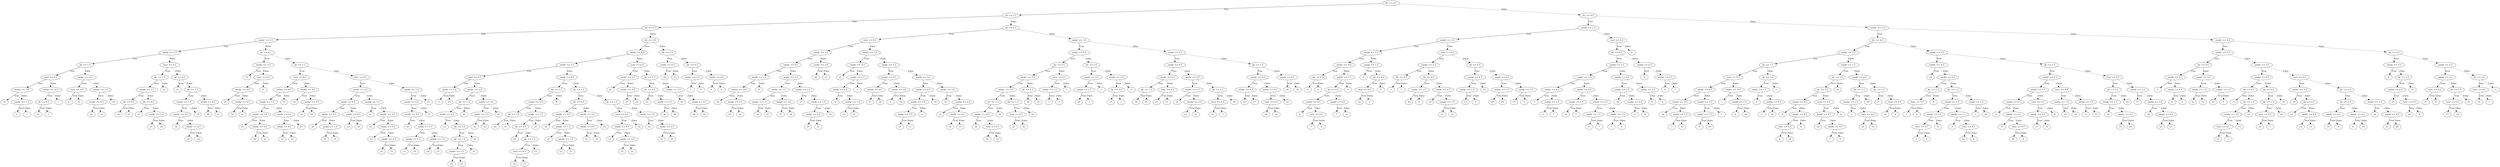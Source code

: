 digraph {
0 [label="dx' <= 3.5"];
1 [label="dx' <= 2.5"];
2 [label="dy' <= 0.5"];
3 [label="seedy' <= 2.5"];
4 [label="seedx' <= 2.5"];
5 [label="dx' <= 1.5"];
6 [label="turn' <= 0.5"];
7 [label="seedx' <= 1.0"];
8 [label="32"];
7 -> 8 [label="True"];
9 [label="seedy' <= 1.5"];
10 [label="2"];
9 -> 10 [label="True"];
11 [label="1"];
9 -> 11 [style="dashed", label="False"];
7 -> 9 [style="dashed", label="False"];
6 -> 7 [label="True"];
12 [label="seedx' <= -0.5"];
13 [label="dx' <= 0.5"];
14 [label="21"];
13 -> 14 [label="True"];
15 [label="1"];
13 -> 15 [style="dashed", label="False"];
12 -> 13 [label="True"];
16 [label="1"];
12 -> 16 [style="dashed", label="False"];
6 -> 12 [style="dashed", label="False"];
5 -> 6 [label="True"];
17 [label="seedx' <= -0.5"];
18 [label="turn' <= 0.5"];
19 [label="2"];
18 -> 19 [label="True"];
20 [label="21"];
18 -> 20 [style="dashed", label="False"];
17 -> 18 [label="True"];
21 [label="seedx' <= 1.5"];
22 [label="seedx' <= 0.5"];
23 [label="25"];
22 -> 23 [label="True"];
24 [label="23"];
22 -> 24 [style="dashed", label="False"];
21 -> 22 [label="True"];
25 [label="25"];
21 -> 25 [style="dashed", label="False"];
17 -> 21 [style="dashed", label="False"];
5 -> 17 [style="dashed", label="False"];
4 -> 5 [label="True"];
26 [label="turn' <= 0.5"];
27 [label="dx' <= 1.5"];
28 [label="seedx' <= 3.5"];
29 [label="dx' <= 0.5"];
30 [label="22"];
29 -> 30 [label="True"];
31 [label="21"];
29 -> 31 [style="dashed", label="False"];
28 -> 29 [label="True"];
32 [label="dx' <= 0.5"];
33 [label="21"];
32 -> 33 [label="True"];
34 [label="seedy' <= 1.5"];
35 [label="21"];
34 -> 35 [label="True"];
36 [label="24"];
34 -> 36 [style="dashed", label="False"];
32 -> 34 [style="dashed", label="False"];
28 -> 32 [style="dashed", label="False"];
27 -> 28 [label="True"];
37 [label="22"];
27 -> 37 [style="dashed", label="False"];
26 -> 27 [label="True"];
38 [label="dx' <= 0.5"];
39 [label="21"];
38 -> 39 [label="True"];
40 [label="dx' <= 1.5"];
41 [label="seedy' <= 1.5"];
42 [label="seedx' <= 3.5"];
43 [label="32"];
42 -> 43 [label="True"];
44 [label="seedx' <= 4.5"];
45 [label="23"];
44 -> 45 [label="True"];
46 [label="32"];
44 -> 46 [style="dashed", label="False"];
42 -> 44 [style="dashed", label="False"];
41 -> 42 [label="True"];
47 [label="23"];
41 -> 47 [style="dashed", label="False"];
40 -> 41 [label="True"];
48 [label="seedx' <= 4.5"];
49 [label="28"];
48 -> 49 [label="True"];
50 [label="21"];
48 -> 50 [style="dashed", label="False"];
40 -> 48 [style="dashed", label="False"];
38 -> 40 [style="dashed", label="False"];
26 -> 38 [style="dashed", label="False"];
4 -> 26 [style="dashed", label="False"];
3 -> 4 [label="True"];
51 [label="dx' <= 0.5"];
52 [label="seedx' <= 3.5"];
53 [label="21"];
52 -> 53 [label="True"];
54 [label="turn' <= 0.5"];
55 [label="seedy' <= 3.5"];
56 [label="21"];
55 -> 56 [label="True"];
57 [label="seedy' <= 4.5"];
58 [label="22"];
57 -> 58 [label="True"];
59 [label="21"];
57 -> 59 [style="dashed", label="False"];
55 -> 57 [style="dashed", label="False"];
54 -> 55 [label="True"];
60 [label="21"];
54 -> 60 [style="dashed", label="False"];
52 -> 54 [style="dashed", label="False"];
51 -> 52 [label="True"];
61 [label="dx' <= 1.5"];
62 [label="turn' <= 0.5"];
63 [label="seedx' <= 4.5"];
64 [label="seedy' <= 3.5"];
65 [label="seedx' <= 1.0"];
66 [label="23"];
65 -> 66 [label="True"];
67 [label="seedx' <= 3.0"];
68 [label="28"];
67 -> 68 [label="True"];
69 [label="23"];
67 -> 69 [style="dashed", label="False"];
65 -> 67 [style="dashed", label="False"];
64 -> 65 [label="True"];
70 [label="seedx' <= 3.5"];
71 [label="seedy' <= 4.5"];
72 [label="23"];
71 -> 72 [label="True"];
73 [label="21"];
71 -> 73 [style="dashed", label="False"];
70 -> 71 [label="True"];
74 [label="21"];
70 -> 74 [style="dashed", label="False"];
64 -> 70 [style="dashed", label="False"];
63 -> 64 [label="True"];
75 [label="21"];
63 -> 75 [style="dashed", label="False"];
62 -> 63 [label="True"];
76 [label="seedx' <= 4.5"];
77 [label="22"];
76 -> 77 [label="True"];
78 [label="seedy' <= 3.5"];
79 [label="23"];
78 -> 79 [label="True"];
80 [label="22"];
78 -> 80 [style="dashed", label="False"];
76 -> 78 [style="dashed", label="False"];
62 -> 76 [style="dashed", label="False"];
61 -> 62 [label="True"];
81 [label="turn' <= 0.5"];
82 [label="seedx' <= 2.5"];
83 [label="seedy' <= 4.5"];
84 [label="seedx' <= 0.5"];
85 [label="28"];
84 -> 85 [label="True"];
86 [label="seedx' <= 1.5"];
87 [label="23"];
86 -> 87 [label="True"];
88 [label="21"];
86 -> 88 [style="dashed", label="False"];
84 -> 86 [style="dashed", label="False"];
83 -> 84 [label="True"];
89 [label="seedx' <= 0.5"];
90 [label="22"];
89 -> 90 [label="True"];
91 [label="32"];
89 -> 91 [style="dashed", label="False"];
83 -> 89 [style="dashed", label="False"];
82 -> 83 [label="True"];
92 [label="seedx' <= 3.5"];
93 [label="21"];
92 -> 93 [label="True"];
94 [label="seedx' <= 4.5"];
95 [label="22"];
94 -> 95 [label="True"];
96 [label="seedy' <= 3.5"];
97 [label="21"];
96 -> 97 [label="True"];
98 [label="seedy' <= 4.5"];
99 [label="22"];
98 -> 99 [label="True"];
100 [label="23"];
98 -> 100 [style="dashed", label="False"];
96 -> 98 [style="dashed", label="False"];
94 -> 96 [style="dashed", label="False"];
92 -> 94 [style="dashed", label="False"];
82 -> 92 [style="dashed", label="False"];
81 -> 82 [label="True"];
101 [label="seedx' <= 3.5"];
102 [label="seedy' <= 4.5"];
103 [label="seedx' <= 0.5"];
104 [label="21"];
103 -> 104 [label="True"];
105 [label="seedy' <= 3.5"];
106 [label="seedx' <= 1.5"];
107 [label="21"];
106 -> 107 [label="True"];
108 [label="16"];
106 -> 108 [style="dashed", label="False"];
105 -> 106 [label="True"];
109 [label="seedx' <= 1.5"];
110 [label="16"];
109 -> 110 [label="True"];
111 [label="21"];
109 -> 111 [style="dashed", label="False"];
105 -> 109 [style="dashed", label="False"];
103 -> 105 [style="dashed", label="False"];
102 -> 103 [label="True"];
112 [label="21"];
102 -> 112 [style="dashed", label="False"];
101 -> 102 [label="True"];
113 [label="21"];
101 -> 113 [style="dashed", label="False"];
81 -> 101 [style="dashed", label="False"];
61 -> 81 [style="dashed", label="False"];
51 -> 61 [style="dashed", label="False"];
3 -> 51 [style="dashed", label="False"];
2 -> 3 [label="True"];
114 [label="dy' <= 3.0"];
115 [label="seedx' <= 4.5"];
116 [label="seedy' <= 3.5"];
117 [label="turn' <= 0.5"];
118 [label="seedx' <= 1.0"];
119 [label="3"];
118 -> 119 [label="True"];
120 [label="21"];
118 -> 120 [style="dashed", label="False"];
117 -> 118 [label="True"];
121 [label="seedy' <= 2.5"];
122 [label="dx' <= 1.5"];
123 [label="seedx' <= 2.5"];
124 [label="32"];
123 -> 124 [label="True"];
125 [label="dx' <= 0.5"];
126 [label="dy' <= 1.5"];
127 [label="seedx' <= 3.5"];
128 [label="32"];
127 -> 128 [label="True"];
129 [label="23"];
127 -> 129 [style="dashed", label="False"];
126 -> 127 [label="True"];
130 [label="23"];
126 -> 130 [style="dashed", label="False"];
125 -> 126 [label="True"];
131 [label="32"];
125 -> 131 [style="dashed", label="False"];
123 -> 125 [style="dashed", label="False"];
122 -> 123 [label="True"];
132 [label="21"];
122 -> 132 [style="dashed", label="False"];
121 -> 122 [label="True"];
133 [label="seedx' <= 3.5"];
134 [label="seedx' <= 2.5"];
135 [label="32"];
134 -> 135 [label="True"];
136 [label="22"];
134 -> 136 [style="dashed", label="False"];
133 -> 134 [label="True"];
137 [label="32"];
133 -> 137 [style="dashed", label="False"];
121 -> 133 [style="dashed", label="False"];
117 -> 121 [style="dashed", label="False"];
116 -> 117 [label="True"];
138 [label="seedy' <= 4.5"];
139 [label="dy' <= 1.5"];
140 [label="seedx' <= 0.5"];
141 [label="dx' <= 1.0"];
142 [label="22"];
141 -> 142 [label="True"];
143 [label="31"];
141 -> 143 [style="dashed", label="False"];
140 -> 141 [label="True"];
144 [label="seedx' <= 1.5"];
145 [label="dx' <= 0.5"];
146 [label="22"];
145 -> 146 [label="True"];
147 [label="dx' <= 1.5"];
148 [label="turn' <= 0.5"];
149 [label="22"];
148 -> 149 [label="True"];
150 [label="27"];
148 -> 150 [style="dashed", label="False"];
147 -> 148 [label="True"];
151 [label="22"];
147 -> 151 [style="dashed", label="False"];
145 -> 147 [style="dashed", label="False"];
144 -> 145 [label="True"];
152 [label="22"];
144 -> 152 [style="dashed", label="False"];
140 -> 144 [style="dashed", label="False"];
139 -> 140 [label="True"];
153 [label="32"];
139 -> 153 [style="dashed", label="False"];
138 -> 139 [label="True"];
154 [label="dx' <= 1.5"];
155 [label="dx' <= 0.5"];
156 [label="seedx' <= 0.5"];
157 [label="32"];
156 -> 157 [label="True"];
158 [label="seedx' <= 1.5"];
159 [label="21"];
158 -> 159 [label="True"];
160 [label="seedx' <= 2.5"];
161 [label="22"];
160 -> 161 [label="True"];
162 [label="21"];
160 -> 162 [style="dashed", label="False"];
158 -> 160 [style="dashed", label="False"];
156 -> 158 [style="dashed", label="False"];
155 -> 156 [label="True"];
163 [label="seedx' <= 2.0"];
164 [label="seedx' <= 0.5"];
165 [label="32"];
164 -> 165 [label="True"];
166 [label="23"];
164 -> 166 [style="dashed", label="False"];
163 -> 164 [label="True"];
167 [label="32"];
163 -> 167 [style="dashed", label="False"];
155 -> 163 [style="dashed", label="False"];
154 -> 155 [label="True"];
168 [label="dy' <= 1.5"];
169 [label="turn' <= 0.5"];
170 [label="seedx' <= 0.5"];
171 [label="21"];
170 -> 171 [label="True"];
172 [label="seedx' <= 3.5"];
173 [label="22"];
172 -> 173 [label="True"];
174 [label="21"];
172 -> 174 [style="dashed", label="False"];
170 -> 172 [style="dashed", label="False"];
169 -> 170 [label="True"];
175 [label="22"];
169 -> 175 [style="dashed", label="False"];
168 -> 169 [label="True"];
176 [label="seedx' <= 2.0"];
177 [label="22"];
176 -> 177 [label="True"];
178 [label="seedx' <= 3.5"];
179 [label="32"];
178 -> 179 [label="True"];
180 [label="23"];
178 -> 180 [style="dashed", label="False"];
176 -> 178 [style="dashed", label="False"];
168 -> 176 [style="dashed", label="False"];
154 -> 168 [style="dashed", label="False"];
138 -> 154 [style="dashed", label="False"];
116 -> 138 [style="dashed", label="False"];
115 -> 116 [label="True"];
181 [label="turn' <= 0.5"];
182 [label="seedy' <= 2.5"];
183 [label="21"];
182 -> 183 [label="True"];
184 [label="seedy' <= 4.0"];
185 [label="31"];
184 -> 185 [label="True"];
186 [label="23"];
184 -> 186 [style="dashed", label="False"];
182 -> 184 [style="dashed", label="False"];
181 -> 182 [label="True"];
187 [label="dx' <= 1.5"];
188 [label="dx' <= 0.5"];
189 [label="21"];
188 -> 189 [label="True"];
190 [label="seedy' <= 3.5"];
191 [label="30"];
190 -> 191 [label="True"];
192 [label="28"];
190 -> 192 [style="dashed", label="False"];
188 -> 190 [style="dashed", label="False"];
187 -> 188 [label="True"];
193 [label="seedy' <= 3.5"];
194 [label="22"];
193 -> 194 [label="True"];
195 [label="seedy' <= 4.5"];
196 [label="28"];
195 -> 196 [label="True"];
197 [label="22"];
195 -> 197 [style="dashed", label="False"];
193 -> 195 [style="dashed", label="False"];
187 -> 193 [style="dashed", label="False"];
181 -> 187 [style="dashed", label="False"];
115 -> 181 [style="dashed", label="False"];
114 -> 115 [label="True"];
198 [label="dx' <= 1.5"];
199 [label="seedx' <= 0.5"];
200 [label="10"];
199 -> 200 [label="True"];
201 [label="4"];
199 -> 201 [style="dashed", label="False"];
198 -> 199 [label="True"];
202 [label="dy' <= 4.5"];
203 [label="seedy' <= 1.5"];
204 [label="3"];
203 -> 204 [label="True"];
205 [label="4"];
203 -> 205 [style="dashed", label="False"];
202 -> 203 [label="True"];
206 [label="seedx' <= 0.5"];
207 [label="6"];
206 -> 207 [label="True"];
208 [label="4"];
206 -> 208 [style="dashed", label="False"];
202 -> 206 [style="dashed", label="False"];
198 -> 202 [style="dashed", label="False"];
114 -> 198 [style="dashed", label="False"];
2 -> 114 [style="dashed", label="False"];
1 -> 2 [label="True"];
209 [label="dy' <= 0.5"];
210 [label="turn' <= 0.5"];
211 [label="seedx' <= 3.5"];
212 [label="seedx' <= 0.5"];
213 [label="seedy' <= 2.5"];
214 [label="seedx' <= -0.5"];
215 [label="32"];
214 -> 215 [label="True"];
216 [label="seedy' <= 1.5"];
217 [label="25"];
216 -> 217 [label="True"];
218 [label="32"];
216 -> 218 [style="dashed", label="False"];
214 -> 216 [style="dashed", label="False"];
213 -> 214 [label="True"];
219 [label="21"];
213 -> 219 [style="dashed", label="False"];
212 -> 213 [label="True"];
220 [label="seedy' <= 3.5"];
221 [label="seedx' <= 1.5"];
222 [label="seedy' <= 1.5"];
223 [label="16"];
222 -> 223 [label="True"];
224 [label="21"];
222 -> 224 [style="dashed", label="False"];
221 -> 222 [label="True"];
225 [label="seedy' <= 2.0"];
226 [label="27"];
225 -> 226 [label="True"];
227 [label="16"];
225 -> 227 [style="dashed", label="False"];
221 -> 225 [style="dashed", label="False"];
220 -> 221 [label="True"];
228 [label="seedx' <= 1.5"];
229 [label="13"];
228 -> 229 [label="True"];
230 [label="seedx' <= 2.5"];
231 [label="seedy' <= 4.5"];
232 [label="25"];
231 -> 232 [label="True"];
233 [label="21"];
231 -> 233 [style="dashed", label="False"];
230 -> 231 [label="True"];
234 [label="21"];
230 -> 234 [style="dashed", label="False"];
228 -> 230 [style="dashed", label="False"];
220 -> 228 [style="dashed", label="False"];
212 -> 220 [style="dashed", label="False"];
211 -> 212 [label="True"];
235 [label="seedy' <= 3.0"];
236 [label="29"];
235 -> 236 [label="True"];
237 [label="23"];
235 -> 237 [style="dashed", label="False"];
211 -> 235 [style="dashed", label="False"];
210 -> 211 [label="True"];
238 [label="seedy' <= 1.5"];
239 [label="seedx' <= -0.5"];
240 [label="4"];
239 -> 240 [label="True"];
241 [label="seedx' <= 2.5"];
242 [label="seedx' <= 0.5"];
243 [label="6"];
242 -> 243 [label="True"];
244 [label="seedx' <= 1.5"];
245 [label="13"];
244 -> 245 [label="True"];
246 [label="6"];
244 -> 246 [style="dashed", label="False"];
242 -> 244 [style="dashed", label="False"];
241 -> 242 [label="True"];
247 [label="1"];
241 -> 247 [style="dashed", label="False"];
239 -> 241 [style="dashed", label="False"];
238 -> 239 [label="True"];
248 [label="seedy' <= 2.5"];
249 [label="seedx' <= 1.5"];
250 [label="seedx' <= 0.5"];
251 [label="11"];
250 -> 251 [label="True"];
252 [label="16"];
250 -> 252 [style="dashed", label="False"];
249 -> 250 [label="True"];
253 [label="seedx' <= 3.0"];
254 [label="1"];
253 -> 254 [label="True"];
255 [label="10"];
253 -> 255 [style="dashed", label="False"];
249 -> 253 [style="dashed", label="False"];
248 -> 249 [label="True"];
256 [label="seedx' <= 3.5"];
257 [label="seedy' <= 4.5"];
258 [label="seedx' <= 0.5"];
259 [label="seedy' <= 3.5"];
260 [label="10"];
259 -> 260 [label="True"];
261 [label="11"];
259 -> 261 [style="dashed", label="False"];
258 -> 259 [label="True"];
262 [label="11"];
258 -> 262 [style="dashed", label="False"];
257 -> 258 [label="True"];
263 [label="10"];
257 -> 263 [style="dashed", label="False"];
256 -> 257 [label="True"];
264 [label="seedy' <= 3.5"];
265 [label="12"];
264 -> 265 [label="True"];
266 [label="seedx' <= 4.5"];
267 [label="11"];
266 -> 267 [label="True"];
268 [label="seedy' <= 4.5"];
269 [label="10"];
268 -> 269 [label="True"];
270 [label="11"];
268 -> 270 [style="dashed", label="False"];
266 -> 268 [style="dashed", label="False"];
264 -> 266 [style="dashed", label="False"];
256 -> 264 [style="dashed", label="False"];
248 -> 256 [style="dashed", label="False"];
238 -> 248 [style="dashed", label="False"];
210 -> 238 [style="dashed", label="False"];
209 -> 210 [label="True"];
271 [label="seedy' <= 3.5"];
272 [label="seedx' <= 0.5"];
273 [label="dy' <= 2.5"];
274 [label="seedy' <= 2.5"];
275 [label="seedy' <= 1.5"];
276 [label="dy' <= 1.5"];
277 [label="seedx' <= -0.5"];
278 [label="22"];
277 -> 278 [label="True"];
279 [label="turn' <= 0.5"];
280 [label="22"];
279 -> 280 [label="True"];
281 [label="11"];
279 -> 281 [style="dashed", label="False"];
277 -> 279 [style="dashed", label="False"];
276 -> 277 [label="True"];
282 [label="22"];
276 -> 282 [style="dashed", label="False"];
275 -> 276 [label="True"];
283 [label="dy' <= 1.5"];
284 [label="turn' <= 0.5"];
285 [label="22"];
284 -> 285 [label="True"];
286 [label="21"];
284 -> 286 [style="dashed", label="False"];
283 -> 284 [label="True"];
287 [label="22"];
283 -> 287 [style="dashed", label="False"];
275 -> 283 [style="dashed", label="False"];
274 -> 275 [label="True"];
288 [label="dy' <= 1.5"];
289 [label="20"];
288 -> 289 [label="True"];
290 [label="22"];
288 -> 290 [style="dashed", label="False"];
274 -> 288 [style="dashed", label="False"];
273 -> 274 [label="True"];
291 [label="turn' <= 0.5"];
292 [label="seedy' <= 1.5"];
293 [label="3"];
292 -> 293 [label="True"];
294 [label="1"];
292 -> 294 [style="dashed", label="False"];
291 -> 292 [label="True"];
295 [label="1"];
291 -> 295 [style="dashed", label="False"];
273 -> 291 [style="dashed", label="False"];
272 -> 273 [label="True"];
296 [label="dy' <= 2.0"];
297 [label="seedy' <= 1.5"];
298 [label="seedx' <= 1.5"];
299 [label="20"];
298 -> 299 [label="True"];
300 [label="1"];
298 -> 300 [style="dashed", label="False"];
297 -> 298 [label="True"];
301 [label="1"];
297 -> 301 [style="dashed", label="False"];
296 -> 297 [label="True"];
302 [label="seedy' <= 1.5"];
303 [label="dy' <= 3.5"];
304 [label="13"];
303 -> 304 [label="True"];
305 [label="1"];
303 -> 305 [style="dashed", label="False"];
302 -> 303 [label="True"];
306 [label="0"];
302 -> 306 [style="dashed", label="False"];
296 -> 302 [style="dashed", label="False"];
272 -> 296 [style="dashed", label="False"];
271 -> 272 [label="True"];
307 [label="seedx' <= 3.5"];
308 [label="seedx' <= 0.5"];
309 [label="seedy' <= 4.5"];
310 [label="dy' <= 1.5"];
311 [label="10"];
310 -> 311 [label="True"];
312 [label="22"];
310 -> 312 [style="dashed", label="False"];
309 -> 310 [label="True"];
313 [label="turn' <= 0.5"];
314 [label="21"];
313 -> 314 [label="True"];
315 [label="11"];
313 -> 315 [style="dashed", label="False"];
309 -> 313 [style="dashed", label="False"];
308 -> 309 [label="True"];
316 [label="seedy' <= 4.5"];
317 [label="seedx' <= 1.5"];
318 [label="21"];
317 -> 318 [label="True"];
319 [label="seedx' <= 2.5"];
320 [label="15"];
319 -> 320 [label="True"];
321 [label="21"];
319 -> 321 [style="dashed", label="False"];
317 -> 319 [style="dashed", label="False"];
316 -> 317 [label="True"];
322 [label="dy' <= 1.5"];
323 [label="turn' <= 0.5"];
324 [label="22"];
323 -> 324 [label="True"];
325 [label="7"];
323 -> 325 [style="dashed", label="False"];
322 -> 323 [label="True"];
326 [label="10"];
322 -> 326 [style="dashed", label="False"];
316 -> 322 [style="dashed", label="False"];
308 -> 316 [style="dashed", label="False"];
307 -> 308 [label="True"];
327 [label="dy' <= 1.5"];
328 [label="seedy' <= 4.5"];
329 [label="seedx' <= 4.5"];
330 [label="22"];
329 -> 330 [label="True"];
331 [label="17"];
329 -> 331 [style="dashed", label="False"];
328 -> 329 [label="True"];
332 [label="seedx' <= 4.5"];
333 [label="turn' <= 0.5"];
334 [label="24"];
333 -> 334 [label="True"];
335 [label="22"];
333 -> 335 [style="dashed", label="False"];
332 -> 333 [label="True"];
336 [label="22"];
332 -> 336 [style="dashed", label="False"];
328 -> 332 [style="dashed", label="False"];
327 -> 328 [label="True"];
337 [label="seedx' <= 4.5"];
338 [label="24"];
337 -> 338 [label="True"];
339 [label="32"];
337 -> 339 [style="dashed", label="False"];
327 -> 337 [style="dashed", label="False"];
307 -> 327 [style="dashed", label="False"];
271 -> 307 [style="dashed", label="False"];
209 -> 271 [style="dashed", label="False"];
1 -> 209 [style="dashed", label="False"];
0 -> 1 [label="True"];
340 [label="dy' <= 0.5"];
341 [label="seedy' <= 2.5"];
342 [label="seedx' <= 2.5"];
343 [label="seedy' <= 1.5"];
344 [label="seedx' <= -0.5"];
345 [label="dx' <= 4.5"];
346 [label="6"];
345 -> 346 [label="True"];
347 [label="4"];
345 -> 347 [style="dashed", label="False"];
344 -> 345 [label="True"];
348 [label="seedx' <= 1.5"];
349 [label="dx' <= 4.5"];
350 [label="seedx' <= 0.5"];
351 [label="6"];
350 -> 351 [label="True"];
352 [label="turn' <= 0.5"];
353 [label="7"];
352 -> 353 [label="True"];
354 [label="6"];
352 -> 354 [style="dashed", label="False"];
350 -> 352 [style="dashed", label="False"];
349 -> 350 [label="True"];
355 [label="seedx' <= 0.5"];
356 [label="7"];
355 -> 356 [label="True"];
357 [label="6"];
355 -> 357 [style="dashed", label="False"];
349 -> 355 [style="dashed", label="False"];
348 -> 349 [label="True"];
358 [label="6"];
348 -> 358 [style="dashed", label="False"];
344 -> 348 [style="dashed", label="False"];
343 -> 344 [label="True"];
359 [label="seedx' <= 1.5"];
360 [label="6"];
359 -> 360 [label="True"];
361 [label="dx' <= 4.5"];
362 [label="turn' <= 0.5"];
363 [label="12"];
362 -> 363 [label="True"];
364 [label="1"];
362 -> 364 [style="dashed", label="False"];
361 -> 362 [label="True"];
365 [label="6"];
361 -> 365 [style="dashed", label="False"];
359 -> 361 [style="dashed", label="False"];
343 -> 359 [style="dashed", label="False"];
342 -> 343 [label="True"];
366 [label="turn' <= 0.5"];
367 [label="seedx' <= 3.5"];
368 [label="dx' <= 4.5"];
369 [label="1"];
368 -> 369 [label="True"];
370 [label="7"];
368 -> 370 [style="dashed", label="False"];
367 -> 368 [label="True"];
371 [label="dx' <= 4.5"];
372 [label="seedy' <= 1.5"];
373 [label="29"];
372 -> 373 [label="True"];
374 [label="6"];
372 -> 374 [style="dashed", label="False"];
371 -> 372 [label="True"];
375 [label="seedx' <= 4.5"];
376 [label="12"];
375 -> 376 [label="True"];
377 [label="seedy' <= 1.5"];
378 [label="6"];
377 -> 378 [label="True"];
379 [label="11"];
377 -> 379 [style="dashed", label="False"];
375 -> 377 [style="dashed", label="False"];
371 -> 375 [style="dashed", label="False"];
367 -> 371 [style="dashed", label="False"];
366 -> 367 [label="True"];
380 [label="dx' <= 4.5"];
381 [label="seedx' <= 4.5"];
382 [label="seedy' <= 1.5"];
383 [label="13"];
382 -> 383 [label="True"];
384 [label="1"];
382 -> 384 [style="dashed", label="False"];
381 -> 382 [label="True"];
385 [label="13"];
381 -> 385 [style="dashed", label="False"];
380 -> 381 [label="True"];
386 [label="seedx' <= 4.5"];
387 [label="seedy' <= 1.5"];
388 [label="28"];
387 -> 388 [label="True"];
389 [label="20"];
387 -> 389 [style="dashed", label="False"];
386 -> 387 [label="True"];
390 [label="seedy' <= 1.5"];
391 [label="17"];
390 -> 391 [label="True"];
392 [label="1"];
390 -> 392 [style="dashed", label="False"];
386 -> 390 [style="dashed", label="False"];
380 -> 386 [style="dashed", label="False"];
366 -> 380 [style="dashed", label="False"];
342 -> 366 [style="dashed", label="False"];
341 -> 342 [label="True"];
393 [label="turn' <= 0.5"];
394 [label="dx' <= 4.5"];
395 [label="seedx' <= 3.5"];
396 [label="seedy' <= 3.5"];
397 [label="seedx' <= 0.5"];
398 [label="7"];
397 -> 398 [label="True"];
399 [label="seedx' <= 2.5"];
400 [label="11"];
399 -> 400 [label="True"];
401 [label="7"];
399 -> 401 [style="dashed", label="False"];
397 -> 399 [style="dashed", label="False"];
396 -> 397 [label="True"];
402 [label="seedx' <= 0.5"];
403 [label="seedy' <= 4.5"];
404 [label="10"];
403 -> 404 [label="True"];
405 [label="7"];
403 -> 405 [style="dashed", label="False"];
402 -> 403 [label="True"];
406 [label="seedy' <= 4.5"];
407 [label="seedx' <= 1.5"];
408 [label="6"];
407 -> 408 [label="True"];
409 [label="7"];
407 -> 409 [style="dashed", label="False"];
406 -> 407 [label="True"];
410 [label="seedx' <= 1.5"];
411 [label="7"];
410 -> 411 [label="True"];
412 [label="6"];
410 -> 412 [style="dashed", label="False"];
406 -> 410 [style="dashed", label="False"];
402 -> 406 [style="dashed", label="False"];
396 -> 402 [style="dashed", label="False"];
395 -> 396 [label="True"];
413 [label="seedx' <= 4.5"];
414 [label="seedy' <= 3.5"];
415 [label="10"];
414 -> 415 [label="True"];
416 [label="seedy' <= 4.5"];
417 [label="11"];
416 -> 417 [label="True"];
418 [label="9"];
416 -> 418 [style="dashed", label="False"];
414 -> 416 [style="dashed", label="False"];
413 -> 414 [label="True"];
419 [label="seedy' <= 3.5"];
420 [label="9"];
419 -> 420 [label="True"];
421 [label="6"];
419 -> 421 [style="dashed", label="False"];
413 -> 419 [style="dashed", label="False"];
395 -> 413 [style="dashed", label="False"];
394 -> 395 [label="True"];
422 [label="seedx' <= 4.5"];
423 [label="6"];
422 -> 423 [label="True"];
424 [label="seedy' <= 4.5"];
425 [label="6"];
424 -> 425 [label="True"];
426 [label="7"];
424 -> 426 [style="dashed", label="False"];
422 -> 424 [style="dashed", label="False"];
394 -> 422 [style="dashed", label="False"];
393 -> 394 [label="True"];
427 [label="6"];
393 -> 427 [style="dashed", label="False"];
341 -> 393 [style="dashed", label="False"];
340 -> 341 [label="True"];
428 [label="seedx' <= 2.5"];
429 [label="dx' <= 4.5"];
430 [label="seedy' <= 2.5"];
431 [label="dy' <= 1.5"];
432 [label="turn' <= 0.5"];
433 [label="seedx' <= 0.5"];
434 [label="seedx' <= -0.5"];
435 [label="32"];
434 -> 435 [label="True"];
436 [label="seedy' <= 1.5"];
437 [label="7"];
436 -> 437 [label="True"];
438 [label="12"];
436 -> 438 [style="dashed", label="False"];
434 -> 436 [style="dashed", label="False"];
433 -> 434 [label="True"];
439 [label="seedx' <= 1.5"];
440 [label="seedy' <= 1.5"];
441 [label="6"];
440 -> 441 [label="True"];
442 [label="10"];
440 -> 442 [style="dashed", label="False"];
439 -> 440 [label="True"];
443 [label="1"];
439 -> 443 [style="dashed", label="False"];
433 -> 439 [style="dashed", label="False"];
432 -> 433 [label="True"];
444 [label="seedx' <= -0.5"];
445 [label="1"];
444 -> 445 [label="True"];
446 [label="seedx' <= 1.5"];
447 [label="6"];
446 -> 447 [label="True"];
448 [label="20"];
446 -> 448 [style="dashed", label="False"];
444 -> 446 [style="dashed", label="False"];
432 -> 444 [style="dashed", label="False"];
431 -> 432 [label="True"];
449 [label="dy' <= 2.5"];
450 [label="seedy' <= 1.5"];
451 [label="4"];
450 -> 451 [label="True"];
452 [label="seedx' <= 0.5"];
453 [label="1"];
452 -> 453 [label="True"];
454 [label="18"];
452 -> 454 [style="dashed", label="False"];
450 -> 452 [style="dashed", label="False"];
449 -> 450 [label="True"];
455 [label="1"];
449 -> 455 [style="dashed", label="False"];
431 -> 449 [style="dashed", label="False"];
430 -> 431 [label="True"];
456 [label="seedx' <= 1.5"];
457 [label="dy' <= 2.5"];
458 [label="dy' <= 1.5"];
459 [label="seedy' <= 4.5"];
460 [label="6"];
459 -> 460 [label="True"];
461 [label="seedx' <= 0.5"];
462 [label="turn' <= 0.5"];
463 [label="6"];
462 -> 463 [label="True"];
464 [label="10"];
462 -> 464 [style="dashed", label="False"];
461 -> 462 [label="True"];
465 [label="6"];
461 -> 465 [style="dashed", label="False"];
459 -> 461 [style="dashed", label="False"];
458 -> 459 [label="True"];
466 [label="turn' <= 0.5"];
467 [label="seedy' <= 4.5"];
468 [label="22"];
467 -> 468 [label="True"];
469 [label="seedx' <= 0.5"];
470 [label="7"];
469 -> 470 [label="True"];
471 [label="6"];
469 -> 471 [style="dashed", label="False"];
467 -> 469 [style="dashed", label="False"];
466 -> 467 [label="True"];
472 [label="6"];
466 -> 472 [style="dashed", label="False"];
458 -> 466 [style="dashed", label="False"];
457 -> 458 [label="True"];
473 [label="14"];
457 -> 473 [style="dashed", label="False"];
456 -> 457 [label="True"];
474 [label="seedy' <= 4.5"];
475 [label="dy' <= 1.5"];
476 [label="seedy' <= 3.5"];
477 [label="1"];
476 -> 477 [label="True"];
478 [label="turn' <= 0.5"];
479 [label="10"];
478 -> 479 [label="True"];
480 [label="12"];
478 -> 480 [style="dashed", label="False"];
476 -> 478 [style="dashed", label="False"];
475 -> 476 [label="True"];
481 [label="19"];
475 -> 481 [style="dashed", label="False"];
474 -> 475 [label="True"];
482 [label="dy' <= 1.5"];
483 [label="6"];
482 -> 483 [label="True"];
484 [label="turn' <= 0.5"];
485 [label="24"];
484 -> 485 [label="True"];
486 [label="6"];
484 -> 486 [style="dashed", label="False"];
482 -> 484 [style="dashed", label="False"];
474 -> 482 [style="dashed", label="False"];
456 -> 474 [style="dashed", label="False"];
430 -> 456 [style="dashed", label="False"];
429 -> 430 [label="True"];
487 [label="seedy' <= 2.5"];
488 [label="seedx' <= -0.5"];
489 [label="14"];
488 -> 489 [label="True"];
490 [label="seedx' <= 0.5"];
491 [label="dy' <= 1.5"];
492 [label="turn' <= 0.5"];
493 [label="7"];
492 -> 493 [label="True"];
494 [label="6"];
492 -> 494 [style="dashed", label="False"];
491 -> 492 [label="True"];
495 [label="6"];
491 -> 495 [style="dashed", label="False"];
490 -> 491 [label="True"];
496 [label="dy' <= 1.5"];
497 [label="seedx' <= 1.5"];
498 [label="seedy' <= 1.5"];
499 [label="turn' <= 0.5"];
500 [label="6"];
499 -> 500 [label="True"];
501 [label="5"];
499 -> 501 [style="dashed", label="False"];
498 -> 499 [label="True"];
502 [label="6"];
498 -> 502 [style="dashed", label="False"];
497 -> 498 [label="True"];
503 [label="seedy' <= 1.5"];
504 [label="6"];
503 -> 504 [label="True"];
505 [label="turn' <= 0.5"];
506 [label="21"];
505 -> 506 [label="True"];
507 [label="6"];
505 -> 507 [style="dashed", label="False"];
503 -> 505 [style="dashed", label="False"];
497 -> 503 [style="dashed", label="False"];
496 -> 497 [label="True"];
508 [label="seedy' <= 1.5"];
509 [label="5"];
508 -> 509 [label="True"];
510 [label="20"];
508 -> 510 [style="dashed", label="False"];
496 -> 508 [style="dashed", label="False"];
490 -> 496 [style="dashed", label="False"];
488 -> 490 [style="dashed", label="False"];
487 -> 488 [label="True"];
511 [label="dy' <= 1.5"];
512 [label="seedy' <= 4.5"];
513 [label="seedx' <= 1.5"];
514 [label="seedx' <= 0.5"];
515 [label="6"];
514 -> 515 [label="True"];
516 [label="seedy' <= 3.5"];
517 [label="6"];
516 -> 517 [label="True"];
518 [label="turn' <= 0.5"];
519 [label="20"];
518 -> 519 [label="True"];
520 [label="6"];
518 -> 520 [style="dashed", label="False"];
516 -> 518 [style="dashed", label="False"];
514 -> 516 [style="dashed", label="False"];
513 -> 514 [label="True"];
521 [label="turn' <= 0.5"];
522 [label="seedy' <= 3.5"];
523 [label="17"];
522 -> 523 [label="True"];
524 [label="15"];
522 -> 524 [style="dashed", label="False"];
521 -> 522 [label="True"];
525 [label="6"];
521 -> 525 [style="dashed", label="False"];
513 -> 521 [style="dashed", label="False"];
512 -> 513 [label="True"];
526 [label="turn' <= 0.5"];
527 [label="seedx' <= 1.5"];
528 [label="15"];
527 -> 528 [label="True"];
529 [label="18"];
527 -> 529 [style="dashed", label="False"];
526 -> 527 [label="True"];
530 [label="seedx' <= 1.5"];
531 [label="6"];
530 -> 531 [label="True"];
532 [label="15"];
530 -> 532 [style="dashed", label="False"];
526 -> 530 [style="dashed", label="False"];
512 -> 526 [style="dashed", label="False"];
511 -> 512 [label="True"];
533 [label="turn' <= 0.5"];
534 [label="dy' <= 2.5"];
535 [label="seedx' <= 1.5"];
536 [label="20"];
535 -> 536 [label="True"];
537 [label="seedy' <= 3.5"];
538 [label="15"];
537 -> 538 [label="True"];
539 [label="20"];
537 -> 539 [style="dashed", label="False"];
535 -> 537 [style="dashed", label="False"];
534 -> 535 [label="True"];
540 [label="14"];
534 -> 540 [style="dashed", label="False"];
533 -> 534 [label="True"];
541 [label="seedx' <= 1.5"];
542 [label="17"];
541 -> 542 [label="True"];
543 [label="seedy' <= 3.5"];
544 [label="16"];
543 -> 544 [label="True"];
545 [label="seedy' <= 4.5"];
546 [label="20"];
545 -> 546 [label="True"];
547 [label="21"];
545 -> 547 [style="dashed", label="False"];
543 -> 545 [style="dashed", label="False"];
541 -> 543 [style="dashed", label="False"];
533 -> 541 [style="dashed", label="False"];
511 -> 533 [style="dashed", label="False"];
487 -> 511 [style="dashed", label="False"];
429 -> 487 [style="dashed", label="False"];
428 -> 429 [label="True"];
548 [label="seedy' <= 4.5"];
549 [label="seedy' <= 2.5"];
550 [label="dx' <= 4.5"];
551 [label="seedx' <= 3.5"];
552 [label="2"];
551 -> 552 [label="True"];
553 [label="seedx' <= 4.5"];
554 [label="6"];
553 -> 554 [label="True"];
555 [label="2"];
553 -> 555 [style="dashed", label="False"];
551 -> 553 [style="dashed", label="False"];
550 -> 551 [label="True"];
556 [label="seedx' <= 3.5"];
557 [label="seedy' <= 1.5"];
558 [label="32"];
557 -> 558 [label="True"];
559 [label="12"];
557 -> 559 [style="dashed", label="False"];
556 -> 557 [label="True"];
560 [label="seedy' <= 1.5"];
561 [label="12"];
560 -> 561 [label="True"];
562 [label="2"];
560 -> 562 [style="dashed", label="False"];
556 -> 560 [style="dashed", label="False"];
550 -> 556 [style="dashed", label="False"];
549 -> 550 [label="True"];
563 [label="seedy' <= 3.5"];
564 [label="seedx' <= 4.5"];
565 [label="dx' <= 4.5"];
566 [label="13"];
565 -> 566 [label="True"];
567 [label="dy' <= 1.5"];
568 [label="seedx' <= 3.5"];
569 [label="turn' <= 0.5"];
570 [label="13"];
569 -> 570 [label="True"];
571 [label="1"];
569 -> 571 [style="dashed", label="False"];
568 -> 569 [label="True"];
572 [label="13"];
568 -> 572 [style="dashed", label="False"];
567 -> 568 [label="True"];
573 [label="13"];
567 -> 573 [style="dashed", label="False"];
565 -> 567 [style="dashed", label="False"];
564 -> 565 [label="True"];
574 [label="dx' <= 4.5"];
575 [label="dy' <= 1.5"];
576 [label="turn' <= 0.5"];
577 [label="32"];
576 -> 577 [label="True"];
578 [label="1"];
576 -> 578 [style="dashed", label="False"];
575 -> 576 [label="True"];
579 [label="32"];
575 -> 579 [style="dashed", label="False"];
574 -> 575 [label="True"];
580 [label="10"];
574 -> 580 [style="dashed", label="False"];
564 -> 574 [style="dashed", label="False"];
563 -> 564 [label="True"];
581 [label="turn' <= 0.5"];
582 [label="seedx' <= 3.5"];
583 [label="18"];
582 -> 583 [label="True"];
584 [label="dx' <= 4.5"];
585 [label="13"];
584 -> 585 [label="True"];
586 [label="seedx' <= 4.5"];
587 [label="13"];
586 -> 587 [label="True"];
588 [label="15"];
586 -> 588 [style="dashed", label="False"];
584 -> 586 [style="dashed", label="False"];
582 -> 584 [style="dashed", label="False"];
581 -> 582 [label="True"];
589 [label="dy' <= 1.5"];
590 [label="dx' <= 4.5"];
591 [label="seedx' <= 4.5"];
592 [label="12"];
591 -> 592 [label="True"];
593 [label="6"];
591 -> 593 [style="dashed", label="False"];
590 -> 591 [label="True"];
594 [label="seedx' <= 4.5"];
595 [label="6"];
594 -> 595 [label="True"];
596 [label="10"];
594 -> 596 [style="dashed", label="False"];
590 -> 594 [style="dashed", label="False"];
589 -> 590 [label="True"];
597 [label="seedx' <= 3.5"];
598 [label="32"];
597 -> 598 [label="True"];
599 [label="seedx' <= 4.5"];
600 [label="21"];
599 -> 600 [label="True"];
601 [label="20"];
599 -> 601 [style="dashed", label="False"];
597 -> 599 [style="dashed", label="False"];
589 -> 597 [style="dashed", label="False"];
581 -> 589 [style="dashed", label="False"];
563 -> 581 [style="dashed", label="False"];
549 -> 563 [style="dashed", label="False"];
548 -> 549 [label="True"];
602 [label="dx' <= 4.5"];
603 [label="seedx' <= 3.5"];
604 [label="6"];
603 -> 604 [label="True"];
605 [label="dy' <= 1.5"];
606 [label="seedx' <= 4.5"];
607 [label="10"];
606 -> 607 [label="True"];
608 [label="turn' <= 0.5"];
609 [label="22"];
608 -> 609 [label="True"];
610 [label="6"];
608 -> 610 [style="dashed", label="False"];
606 -> 608 [style="dashed", label="False"];
605 -> 606 [label="True"];
611 [label="27"];
605 -> 611 [style="dashed", label="False"];
603 -> 605 [style="dashed", label="False"];
602 -> 603 [label="True"];
612 [label="seedx' <= 4.5"];
613 [label="seedx' <= 3.5"];
614 [label="turn' <= 0.5"];
615 [label="27"];
614 -> 615 [label="True"];
616 [label="6"];
614 -> 616 [style="dashed", label="False"];
613 -> 614 [label="True"];
617 [label="dy' <= 1.5"];
618 [label="turn' <= 0.5"];
619 [label="17"];
618 -> 619 [label="True"];
620 [label="18"];
618 -> 620 [style="dashed", label="False"];
617 -> 618 [label="True"];
621 [label="21"];
617 -> 621 [style="dashed", label="False"];
613 -> 617 [style="dashed", label="False"];
612 -> 613 [label="True"];
622 [label="dy' <= 1.5"];
623 [label="turn' <= 0.5"];
624 [label="8"];
623 -> 624 [label="True"];
625 [label="7"];
623 -> 625 [style="dashed", label="False"];
622 -> 623 [label="True"];
626 [label="11"];
622 -> 626 [style="dashed", label="False"];
612 -> 622 [style="dashed", label="False"];
602 -> 612 [style="dashed", label="False"];
548 -> 602 [style="dashed", label="False"];
428 -> 548 [style="dashed", label="False"];
340 -> 428 [style="dashed", label="False"];
0 -> 340 [style="dashed", label="False"];

}